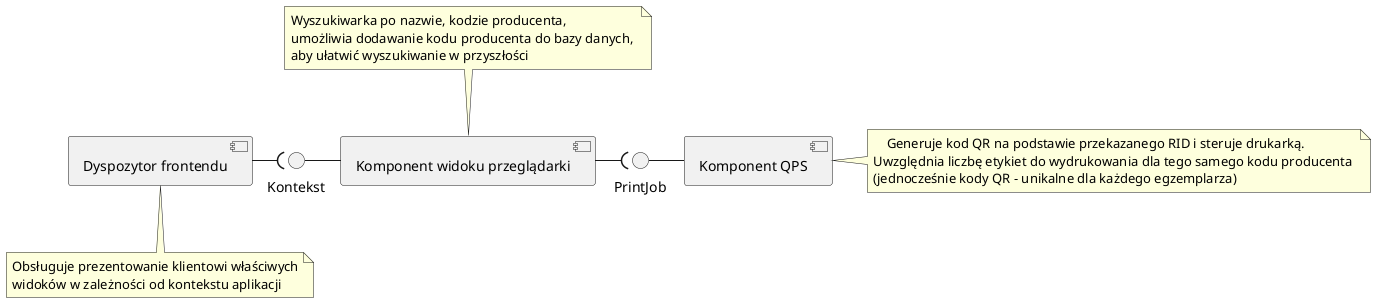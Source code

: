 @startuml

[Dyspozytor frontendu] as CRouter

[Komponent widoku przeglądarki] as VCBrowser

[Komponent QPS] as CPrintingService

note top of VCBrowser
    Wyszukiwarka po nazwie, kodzie producenta,
    umożliwia dodawanie kodu producenta do bazy danych, 
    aby ułatwić wyszukiwanie w przyszłości
end note

note bottom of CRouter
    Obsługuje prezentowanie klientowi właściwych
    widoków w zależności od kontekstu aplikacji
end note

note right of CPrintingService
    Generuje kod QR na podstawie przekazanego RID i steruje drukarką. 
Uwzględnia liczbę etykiet do wydrukowania dla tego samego kodu producenta 
(jednocześnie kody QR - unikalne dla każdego egzemplarza)
end note
    

CRouter -right-( Kontekst
VCBrowser -left- Kontekst 
VCBrowser -right-( PrintJob
CPrintingService -left- PrintJob
@enduml